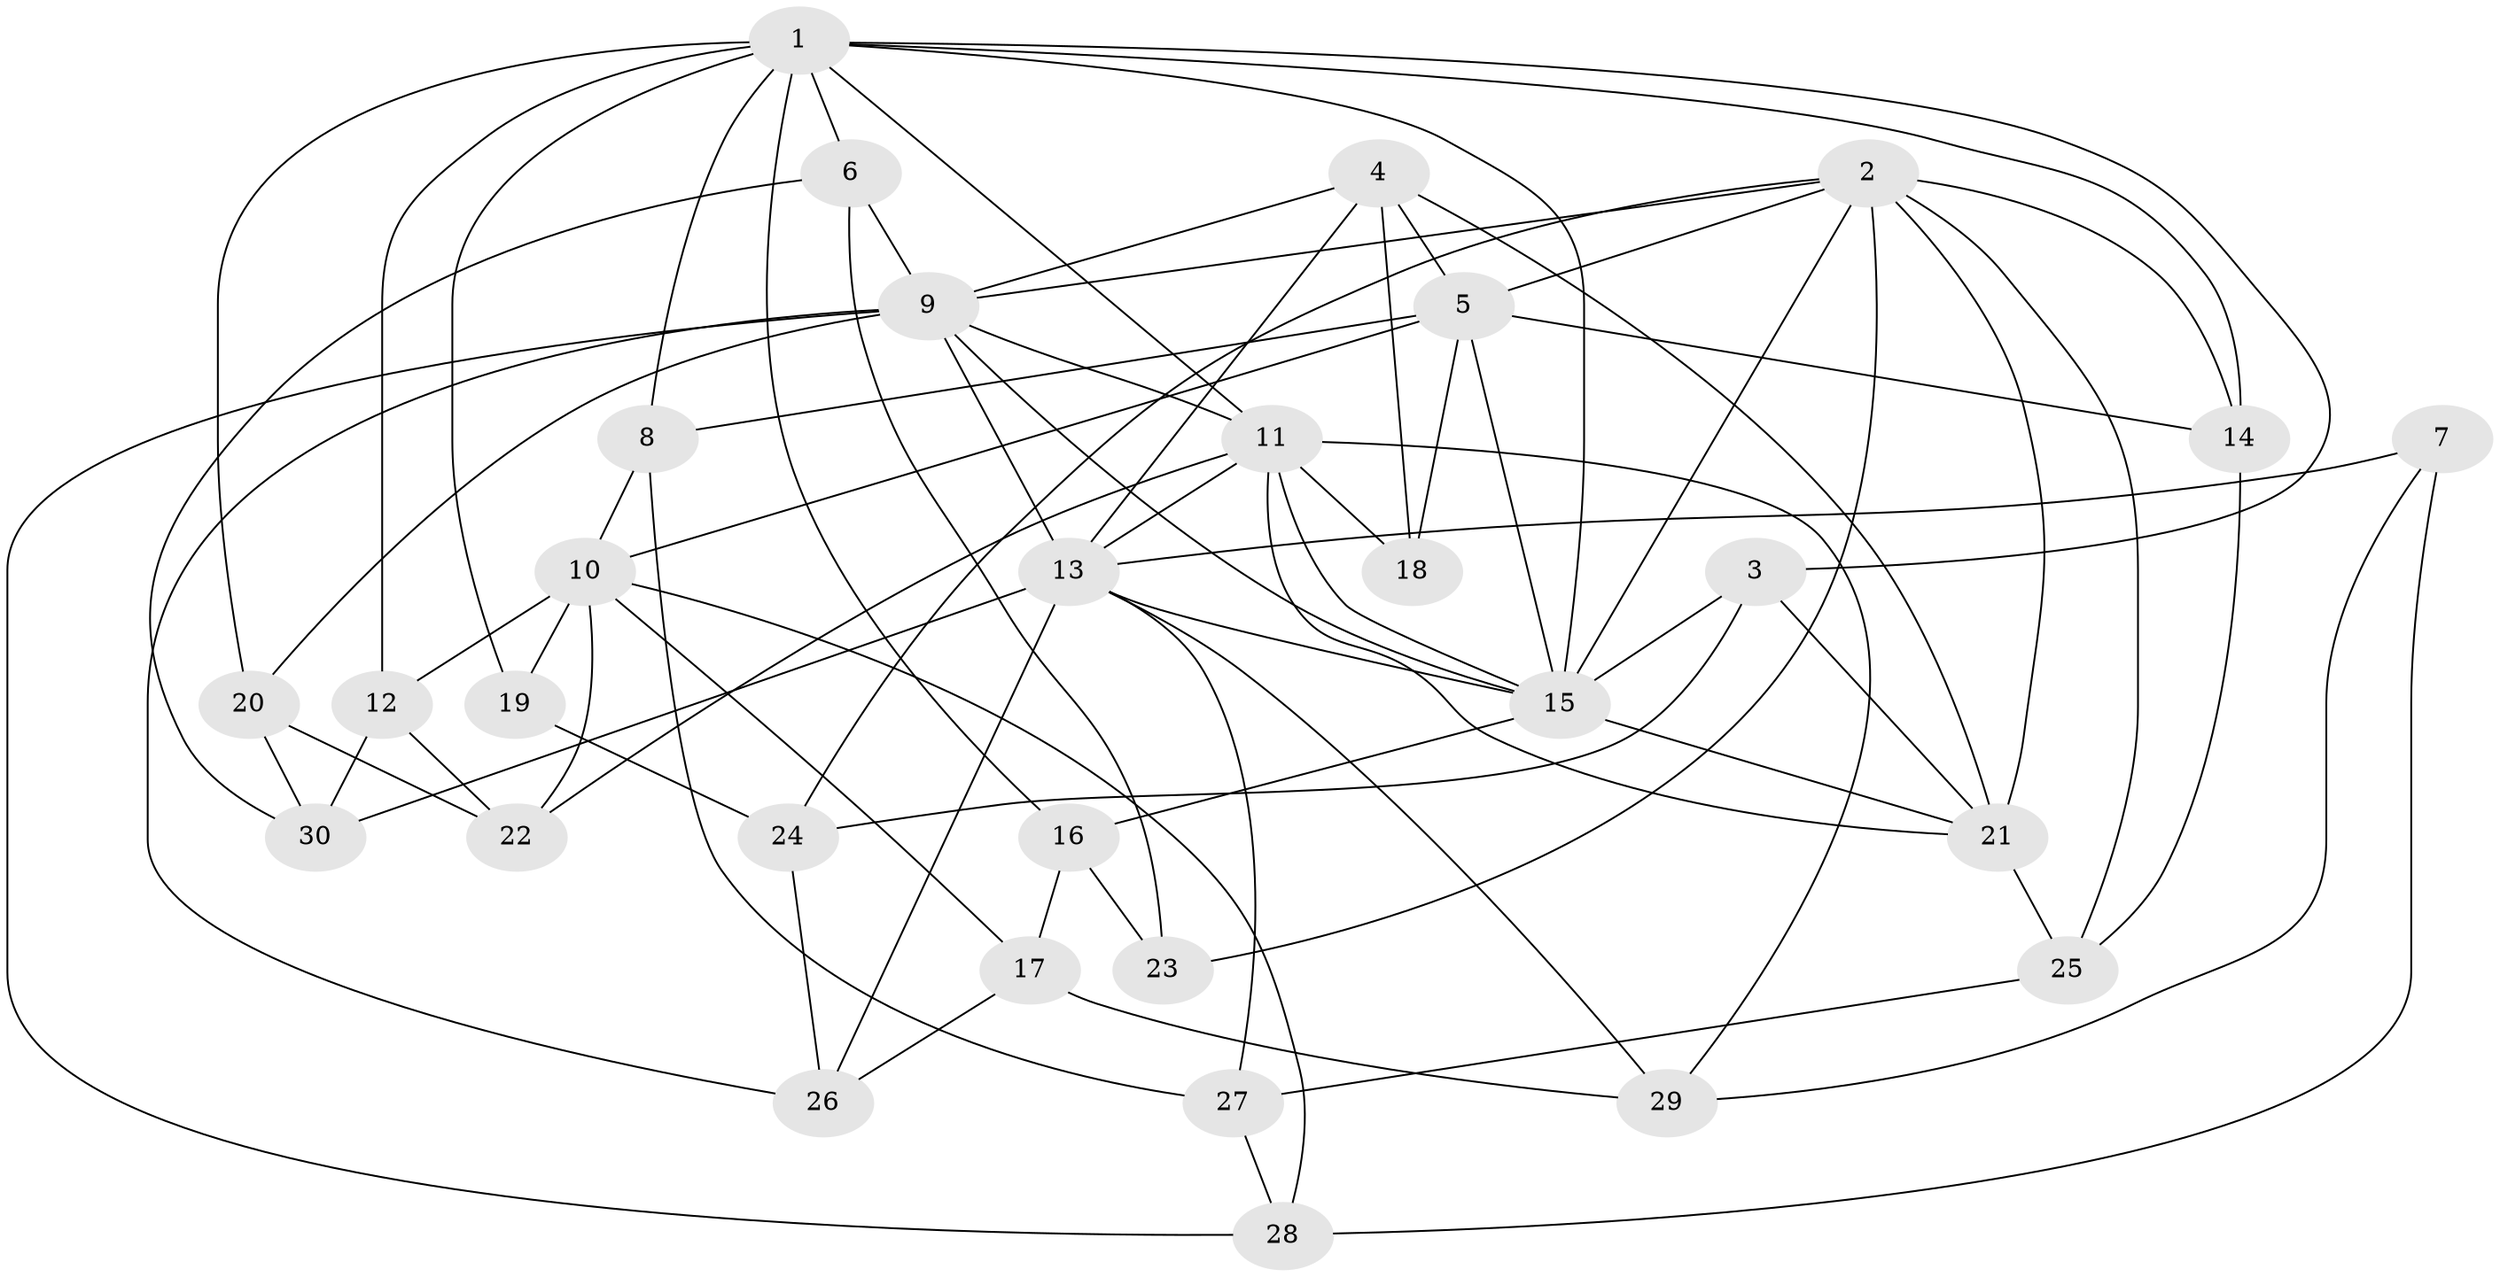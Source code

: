 // original degree distribution, {4: 1.0}
// Generated by graph-tools (version 1.1) at 2025/38/03/09/25 02:38:01]
// undirected, 30 vertices, 77 edges
graph export_dot {
graph [start="1"]
  node [color=gray90,style=filled];
  1;
  2;
  3;
  4;
  5;
  6;
  7;
  8;
  9;
  10;
  11;
  12;
  13;
  14;
  15;
  16;
  17;
  18;
  19;
  20;
  21;
  22;
  23;
  24;
  25;
  26;
  27;
  28;
  29;
  30;
  1 -- 3 [weight=1.0];
  1 -- 6 [weight=1.0];
  1 -- 8 [weight=1.0];
  1 -- 11 [weight=1.0];
  1 -- 12 [weight=1.0];
  1 -- 14 [weight=1.0];
  1 -- 15 [weight=1.0];
  1 -- 16 [weight=1.0];
  1 -- 19 [weight=1.0];
  1 -- 20 [weight=1.0];
  2 -- 5 [weight=1.0];
  2 -- 9 [weight=2.0];
  2 -- 14 [weight=1.0];
  2 -- 15 [weight=1.0];
  2 -- 21 [weight=1.0];
  2 -- 23 [weight=2.0];
  2 -- 24 [weight=1.0];
  2 -- 25 [weight=1.0];
  3 -- 15 [weight=1.0];
  3 -- 21 [weight=1.0];
  3 -- 24 [weight=1.0];
  4 -- 5 [weight=2.0];
  4 -- 9 [weight=1.0];
  4 -- 13 [weight=1.0];
  4 -- 18 [weight=1.0];
  4 -- 21 [weight=1.0];
  5 -- 8 [weight=1.0];
  5 -- 10 [weight=1.0];
  5 -- 14 [weight=1.0];
  5 -- 15 [weight=1.0];
  5 -- 18 [weight=1.0];
  6 -- 9 [weight=1.0];
  6 -- 23 [weight=1.0];
  6 -- 30 [weight=1.0];
  7 -- 13 [weight=2.0];
  7 -- 28 [weight=1.0];
  7 -- 29 [weight=1.0];
  8 -- 10 [weight=1.0];
  8 -- 27 [weight=1.0];
  9 -- 11 [weight=2.0];
  9 -- 13 [weight=1.0];
  9 -- 15 [weight=2.0];
  9 -- 20 [weight=1.0];
  9 -- 26 [weight=1.0];
  9 -- 28 [weight=1.0];
  10 -- 12 [weight=1.0];
  10 -- 17 [weight=1.0];
  10 -- 19 [weight=2.0];
  10 -- 22 [weight=1.0];
  10 -- 28 [weight=1.0];
  11 -- 13 [weight=1.0];
  11 -- 15 [weight=1.0];
  11 -- 18 [weight=2.0];
  11 -- 21 [weight=1.0];
  11 -- 22 [weight=1.0];
  11 -- 29 [weight=1.0];
  12 -- 22 [weight=1.0];
  12 -- 30 [weight=1.0];
  13 -- 15 [weight=1.0];
  13 -- 26 [weight=1.0];
  13 -- 27 [weight=1.0];
  13 -- 29 [weight=1.0];
  13 -- 30 [weight=1.0];
  14 -- 25 [weight=1.0];
  15 -- 16 [weight=1.0];
  15 -- 21 [weight=1.0];
  16 -- 17 [weight=1.0];
  16 -- 23 [weight=1.0];
  17 -- 26 [weight=1.0];
  17 -- 29 [weight=1.0];
  19 -- 24 [weight=1.0];
  20 -- 22 [weight=1.0];
  20 -- 30 [weight=1.0];
  21 -- 25 [weight=1.0];
  24 -- 26 [weight=1.0];
  25 -- 27 [weight=1.0];
  27 -- 28 [weight=1.0];
}
